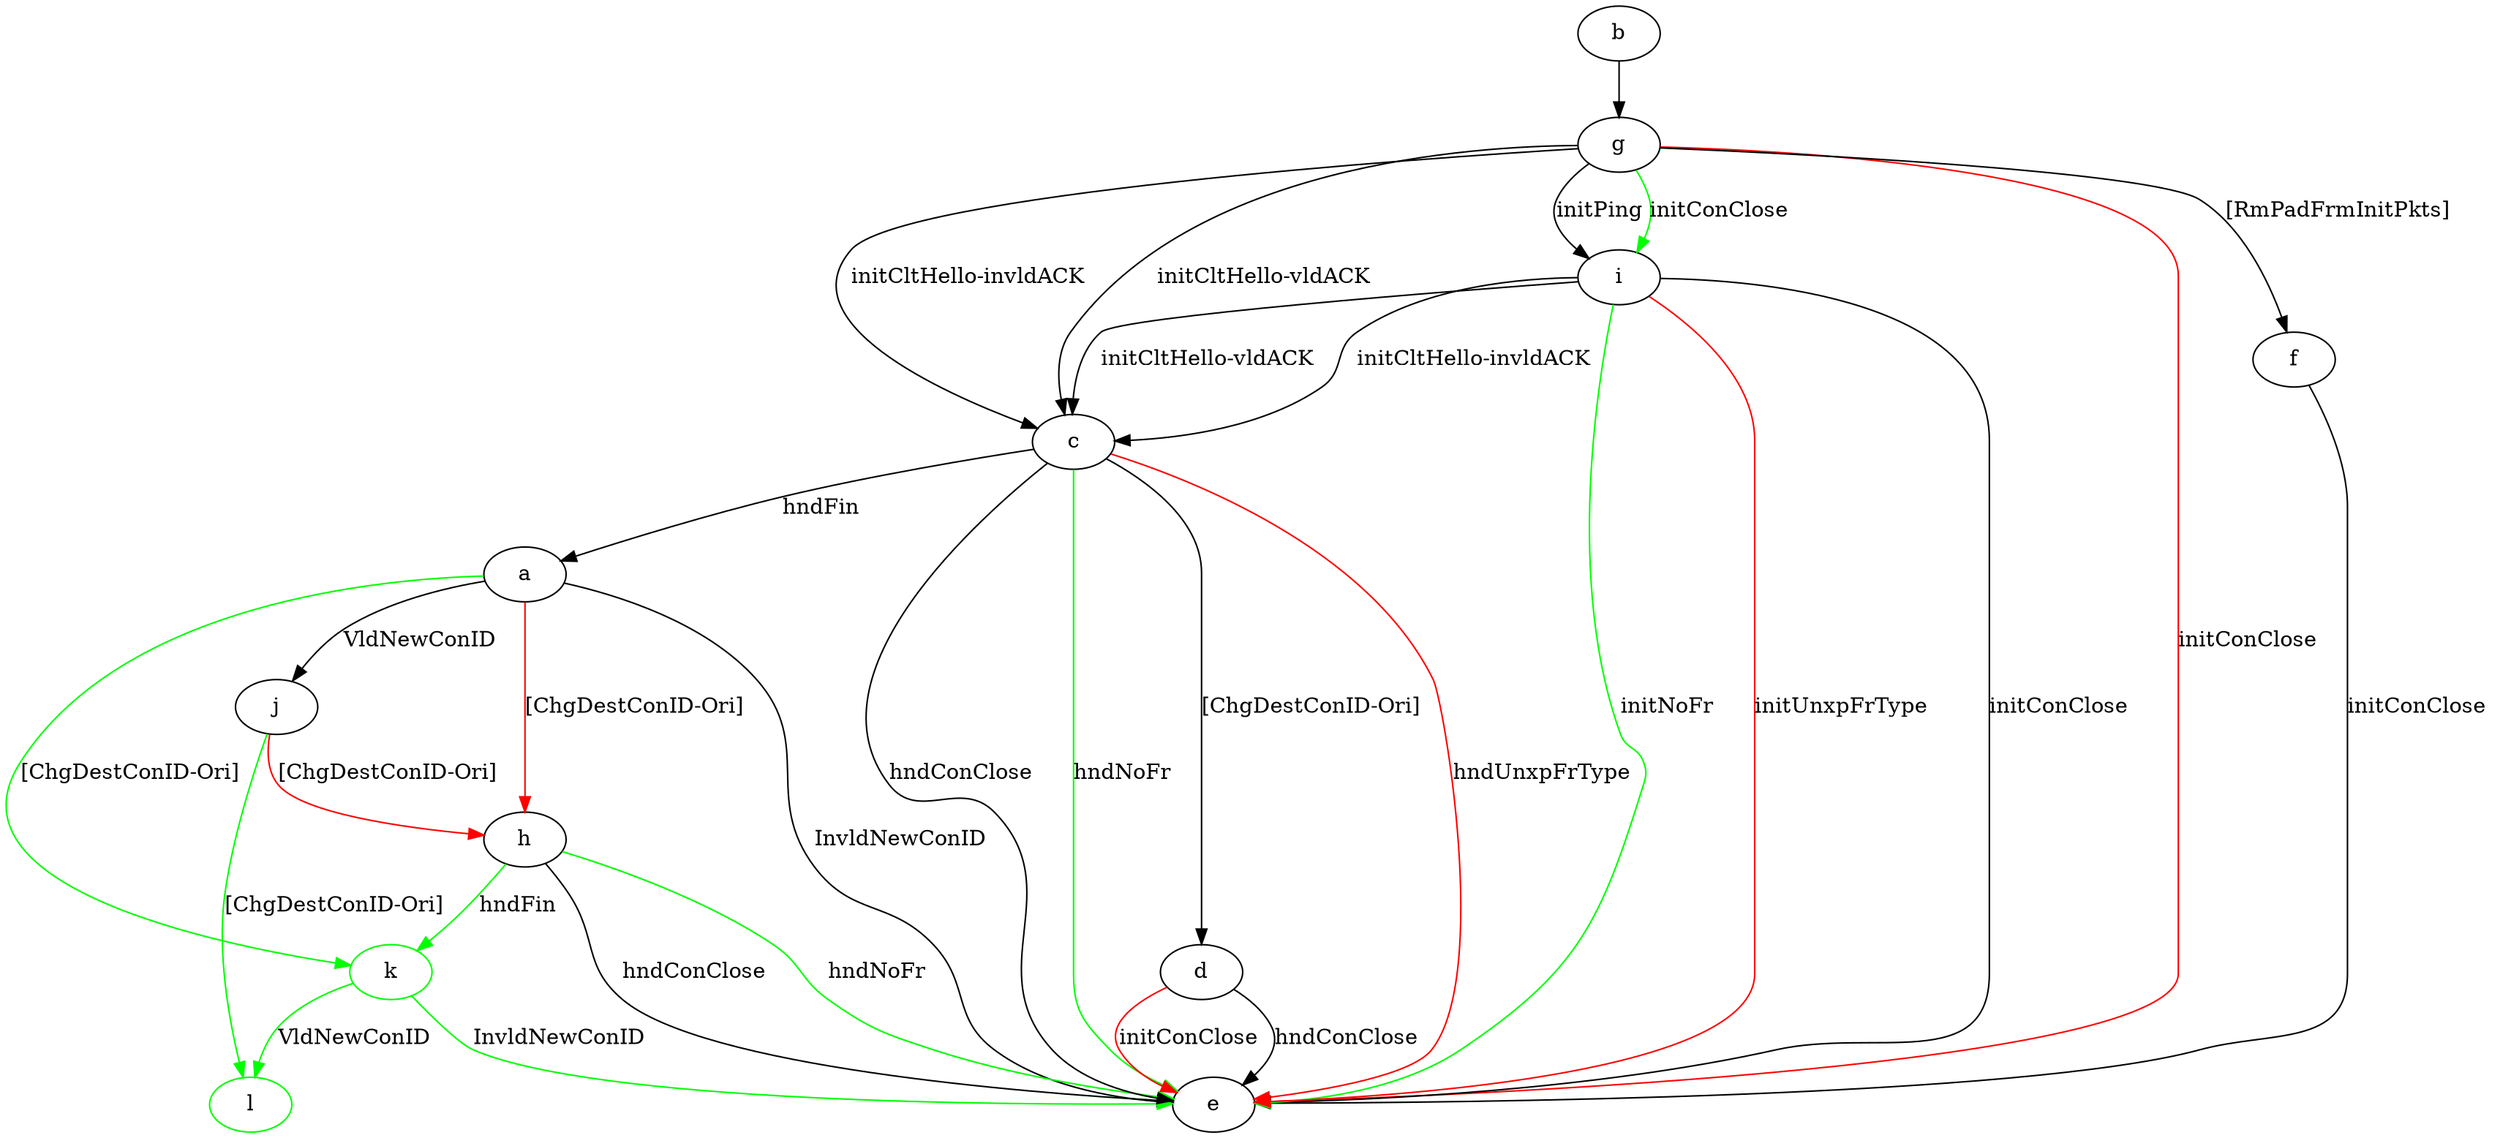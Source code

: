digraph "" {
	a -> e	[key=0,
		label="InvldNewConID "];
	a -> h	[key=0,
		color=red,
		label="[ChgDestConID-Ori] "];
	a -> j	[key=0,
		label="VldNewConID "];
	k	[color=green];
	a -> k	[key=0,
		color=green,
		label="[ChgDestConID-Ori] "];
	b -> g	[key=0];
	c -> a	[key=0,
		label="hndFin "];
	c -> d	[key=0,
		label="[ChgDestConID-Ori] "];
	c -> e	[key=0,
		label="hndConClose "];
	c -> e	[key=1,
		color=green,
		label="hndNoFr "];
	c -> e	[key=2,
		color=red,
		label="hndUnxpFrType "];
	d -> e	[key=0,
		label="hndConClose "];
	d -> e	[key=1,
		color=red,
		label="initConClose "];
	f -> e	[key=0,
		label="initConClose "];
	g -> c	[key=0,
		label="initCltHello-vldACK "];
	g -> c	[key=1,
		label="initCltHello-invldACK "];
	g -> e	[key=0,
		color=red,
		label="initConClose "];
	g -> f	[key=0,
		label="[RmPadFrmInitPkts] "];
	g -> i	[key=0,
		label="initPing "];
	g -> i	[key=1,
		color=green,
		label="initConClose "];
	h -> e	[key=0,
		label="hndConClose "];
	h -> e	[key=1,
		color=green,
		label="hndNoFr "];
	h -> k	[key=0,
		color=green,
		label="hndFin "];
	i -> c	[key=0,
		label="initCltHello-vldACK "];
	i -> c	[key=1,
		label="initCltHello-invldACK "];
	i -> e	[key=0,
		label="initConClose "];
	i -> e	[key=1,
		color=green,
		label="initNoFr "];
	i -> e	[key=2,
		color=red,
		label="initUnxpFrType "];
	j -> h	[key=0,
		color=red,
		label="[ChgDestConID-Ori] "];
	l	[color=green];
	j -> l	[key=0,
		color=green,
		label="[ChgDestConID-Ori] "];
	k -> e	[key=0,
		color=green,
		label="InvldNewConID "];
	k -> l	[key=0,
		color=green,
		label="VldNewConID "];
}
